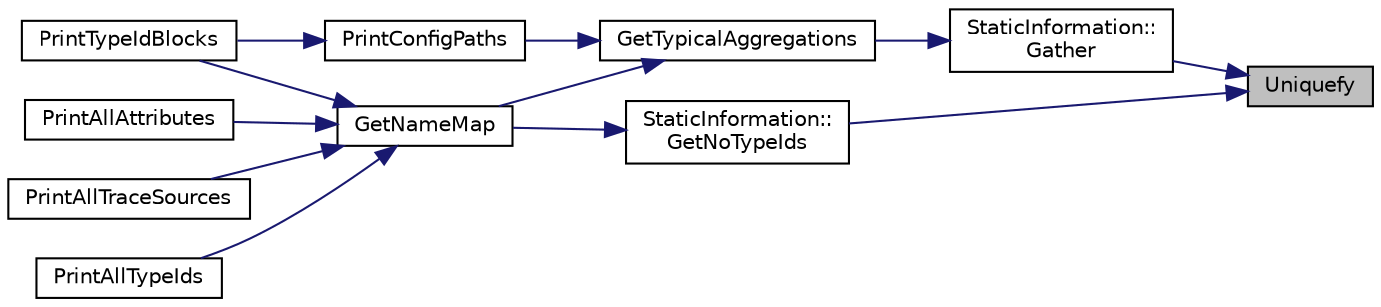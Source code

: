 digraph "Uniquefy"
{
 // LATEX_PDF_SIZE
  edge [fontname="Helvetica",fontsize="10",labelfontname="Helvetica",labelfontsize="10"];
  node [fontname="Helvetica",fontsize="10",shape=record];
  rankdir="RL";
  Node1 [label="Uniquefy",height=0.2,width=0.4,color="black", fillcolor="grey75", style="filled", fontcolor="black",tooltip="Helper to keep only the unique items in a container."];
  Node1 -> Node2 [dir="back",color="midnightblue",fontsize="10",style="solid",fontname="Helvetica"];
  Node2 [label="StaticInformation::\lGather",height=0.2,width=0.4,color="black", fillcolor="white", style="filled",URL="$class_static_information.html#ae790c79bca330041b456c2ce0c39e12c",tooltip="Gather aggregation and configuration path information for tid."];
  Node2 -> Node3 [dir="back",color="midnightblue",fontsize="10",style="solid",fontname="Helvetica"];
  Node3 [label="GetTypicalAggregations",height=0.2,width=0.4,color="black", fillcolor="white", style="filled",URL="$print-introspected-doxygen_8cc.html#a02fe4c3d27a24ec2f788eae2631c09bb",tooltip="Register aggregation relationships that are not automatically detected by this introspection program."];
  Node3 -> Node4 [dir="back",color="midnightblue",fontsize="10",style="solid",fontname="Helvetica"];
  Node4 [label="GetNameMap",height=0.2,width=0.4,color="black", fillcolor="white", style="filled",URL="$print-introspected-doxygen_8cc.html#a196946b40d2e3c6afe86088e17076d3e",tooltip="Create a map from the class names to their index in the vector of TypeId's so that the names will end..."];
  Node4 -> Node5 [dir="back",color="midnightblue",fontsize="10",style="solid",fontname="Helvetica"];
  Node5 [label="PrintAllAttributes",height=0.2,width=0.4,color="black", fillcolor="white", style="filled",URL="$print-introspected-doxygen_8cc.html#a6582b74e79d2b00f171c8e644108bc87",tooltip="Print the list of all Attributes."];
  Node4 -> Node6 [dir="back",color="midnightblue",fontsize="10",style="solid",fontname="Helvetica"];
  Node6 [label="PrintAllTraceSources",height=0.2,width=0.4,color="black", fillcolor="white", style="filled",URL="$print-introspected-doxygen_8cc.html#a23d80244adcc8de3ea7f21080a6d9bbe",tooltip="Print the list of all Trace sources."];
  Node4 -> Node7 [dir="back",color="midnightblue",fontsize="10",style="solid",fontname="Helvetica"];
  Node7 [label="PrintAllTypeIds",height=0.2,width=0.4,color="black", fillcolor="white", style="filled",URL="$print-introspected-doxygen_8cc.html#ace05c489c3a08800a0bfbadb8d4867de",tooltip="Print the list of all TypeIds."];
  Node4 -> Node8 [dir="back",color="midnightblue",fontsize="10",style="solid",fontname="Helvetica"];
  Node8 [label="PrintTypeIdBlocks",height=0.2,width=0.4,color="black", fillcolor="white", style="filled",URL="$print-introspected-doxygen_8cc.html#a62645d02d71b5d1622ccb9f16d5fa412",tooltip="Print the doxy block for each TypeId."];
  Node3 -> Node9 [dir="back",color="midnightblue",fontsize="10",style="solid",fontname="Helvetica"];
  Node9 [label="PrintConfigPaths",height=0.2,width=0.4,color="black", fillcolor="white", style="filled",URL="$print-introspected-doxygen_8cc.html#aca1ed0ddeb1938b79f432a8f05a07905",tooltip="Print config paths."];
  Node9 -> Node8 [dir="back",color="midnightblue",fontsize="10",style="solid",fontname="Helvetica"];
  Node1 -> Node10 [dir="back",color="midnightblue",fontsize="10",style="solid",fontname="Helvetica"];
  Node10 [label="StaticInformation::\lGetNoTypeIds",height=0.2,width=0.4,color="black", fillcolor="white", style="filled",URL="$class_static_information.html#a54b429c9379c92e130d58df7ccedba53",tooltip=" "];
  Node10 -> Node4 [dir="back",color="midnightblue",fontsize="10",style="solid",fontname="Helvetica"];
}
